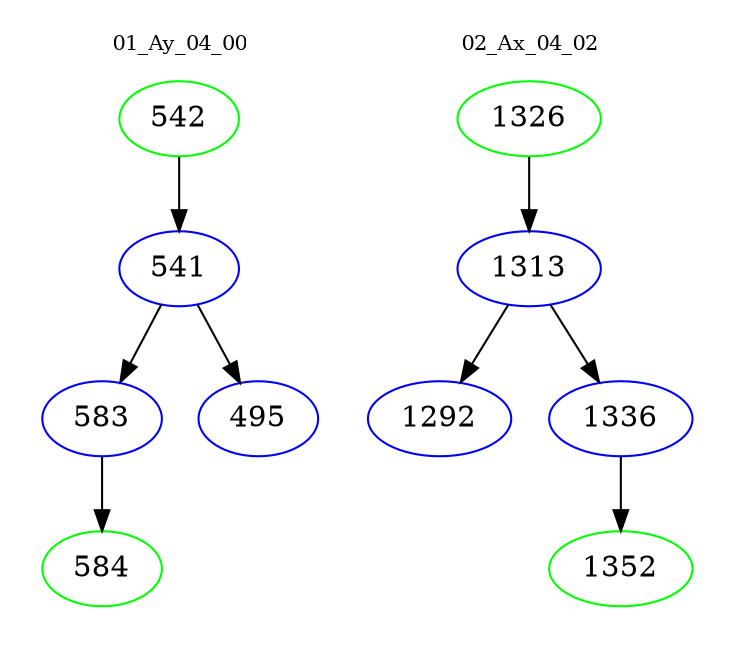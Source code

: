 digraph{
subgraph cluster_0 {
color = white
label = "01_Ay_04_00";
fontsize=10;
T0_542 [label="542", color="green"]
T0_542 -> T0_541 [color="black"]
T0_541 [label="541", color="blue"]
T0_541 -> T0_583 [color="black"]
T0_583 [label="583", color="blue"]
T0_583 -> T0_584 [color="black"]
T0_584 [label="584", color="green"]
T0_541 -> T0_495 [color="black"]
T0_495 [label="495", color="blue"]
}
subgraph cluster_1 {
color = white
label = "02_Ax_04_02";
fontsize=10;
T1_1326 [label="1326", color="green"]
T1_1326 -> T1_1313 [color="black"]
T1_1313 [label="1313", color="blue"]
T1_1313 -> T1_1292 [color="black"]
T1_1292 [label="1292", color="blue"]
T1_1313 -> T1_1336 [color="black"]
T1_1336 [label="1336", color="blue"]
T1_1336 -> T1_1352 [color="black"]
T1_1352 [label="1352", color="green"]
}
}
